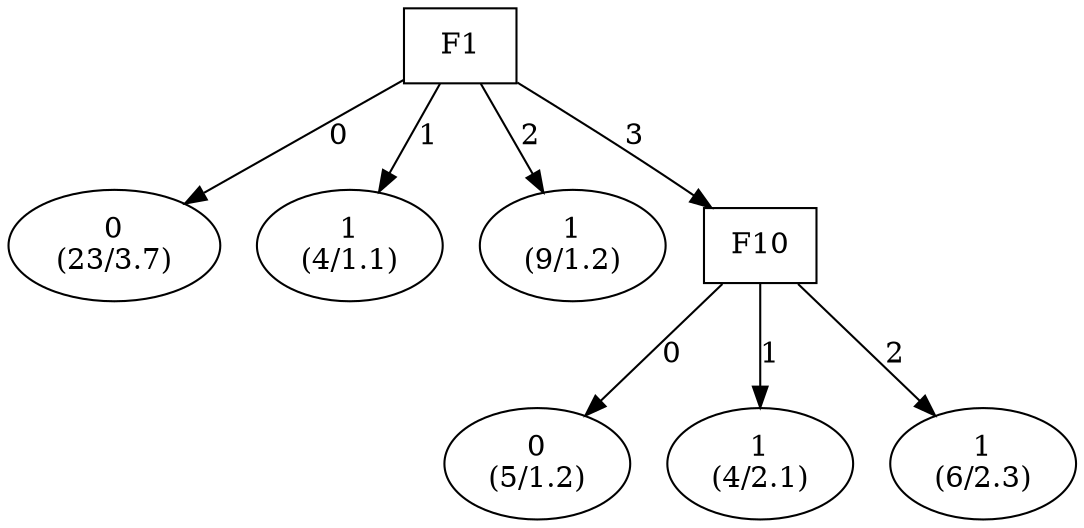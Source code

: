 digraph YaDT {
n0 [ shape=box, label="F1\n"]
n0 -> n1 [label="0"]
n1 [ shape=ellipse, label="0\n(23/3.7)"]
n0 -> n2 [label="1"]
n2 [ shape=ellipse, label="1\n(4/1.1)"]
n0 -> n3 [label="2"]
n3 [ shape=ellipse, label="1\n(9/1.2)"]
n0 -> n4 [label="3"]
n4 [ shape=box, label="F10\n"]
n4 -> n5 [label="0"]
n5 [ shape=ellipse, label="0\n(5/1.2)"]
n4 -> n6 [label="1"]
n6 [ shape=ellipse, label="1\n(4/2.1)"]
n4 -> n7 [label="2"]
n7 [ shape=ellipse, label="1\n(6/2.3)"]
}
